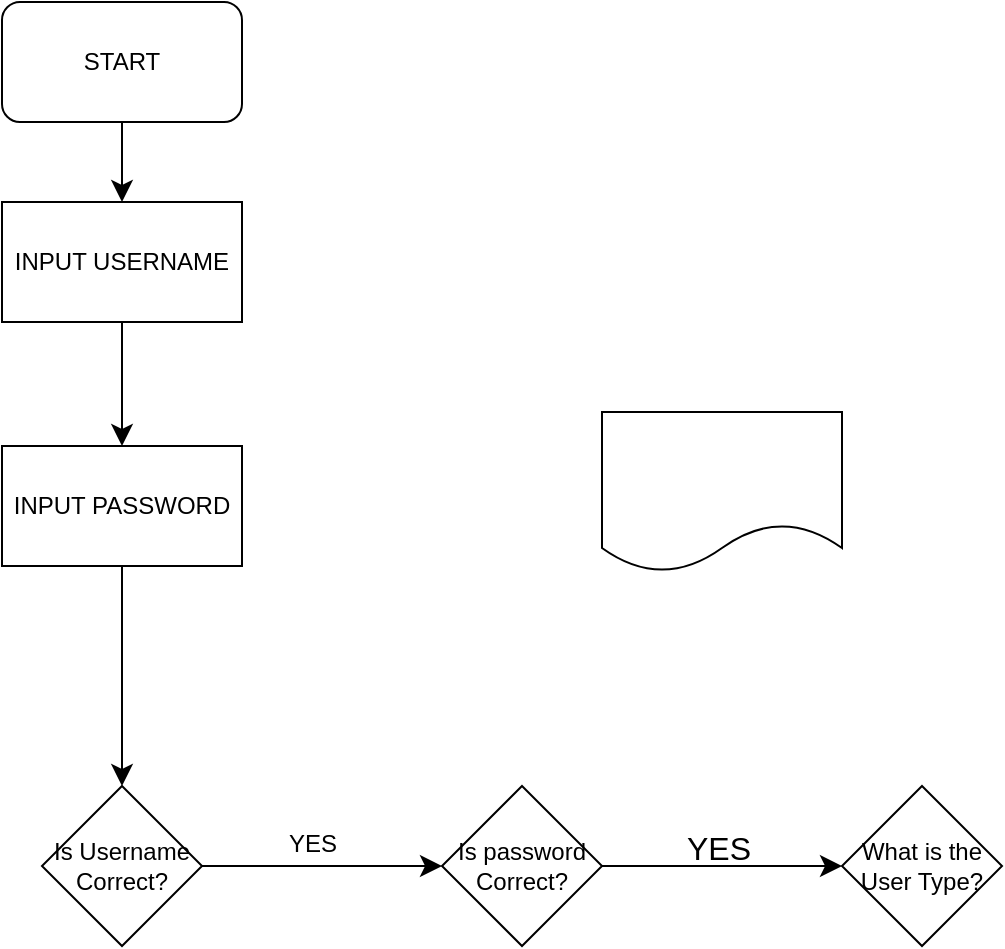 <mxfile version="24.4.10" type="github">
  <diagram name="Página-1" id="8UlJ8Wk1muLAhrgi_DeF">
    <mxGraphModel dx="664" dy="799" grid="0" gridSize="10" guides="1" tooltips="1" connect="1" arrows="1" fold="1" page="0" pageScale="1" pageWidth="827" pageHeight="1169" math="0" shadow="0">
      <root>
        <mxCell id="0" />
        <mxCell id="1" parent="0" />
        <mxCell id="fw76qZY3Hd1soUl0JmQ6-4" style="edgeStyle=none;curved=1;rounded=0;orthogonalLoop=1;jettySize=auto;html=1;exitX=0.5;exitY=1;exitDx=0;exitDy=0;fontSize=12;startSize=8;endSize=8;" edge="1" parent="1" source="fw76qZY3Hd1soUl0JmQ6-2" target="fw76qZY3Hd1soUl0JmQ6-3">
          <mxGeometry relative="1" as="geometry" />
        </mxCell>
        <mxCell id="fw76qZY3Hd1soUl0JmQ6-2" value="START" style="rounded=1;whiteSpace=wrap;html=1;" vertex="1" parent="1">
          <mxGeometry x="20" y="47" width="120" height="60" as="geometry" />
        </mxCell>
        <mxCell id="fw76qZY3Hd1soUl0JmQ6-6" value="" style="edgeStyle=none;curved=1;rounded=0;orthogonalLoop=1;jettySize=auto;html=1;fontSize=12;startSize=8;endSize=8;entryX=0.5;entryY=0;entryDx=0;entryDy=0;" edge="1" parent="1" source="fw76qZY3Hd1soUl0JmQ6-3" target="fw76qZY3Hd1soUl0JmQ6-7">
          <mxGeometry relative="1" as="geometry">
            <mxPoint x="82.239" y="251.99" as="targetPoint" />
          </mxGeometry>
        </mxCell>
        <mxCell id="fw76qZY3Hd1soUl0JmQ6-3" value="INPUT USERNAME" style="rounded=0;whiteSpace=wrap;html=1;" vertex="1" parent="1">
          <mxGeometry x="20" y="147" width="120" height="60" as="geometry" />
        </mxCell>
        <mxCell id="fw76qZY3Hd1soUl0JmQ6-11" value="" style="edgeStyle=none;curved=1;rounded=0;orthogonalLoop=1;jettySize=auto;html=1;fontSize=12;startSize=8;endSize=8;" edge="1" parent="1" source="fw76qZY3Hd1soUl0JmQ6-7" target="fw76qZY3Hd1soUl0JmQ6-10">
          <mxGeometry relative="1" as="geometry" />
        </mxCell>
        <mxCell id="fw76qZY3Hd1soUl0JmQ6-7" value="INPUT PASSWORD" style="whiteSpace=wrap;html=1;rounded=0;" vertex="1" parent="1">
          <mxGeometry x="20" y="269" width="120" height="60" as="geometry" />
        </mxCell>
        <mxCell id="fw76qZY3Hd1soUl0JmQ6-9" value="" style="shape=document;whiteSpace=wrap;html=1;boundedLbl=1;" vertex="1" parent="1">
          <mxGeometry x="320" y="252" width="120" height="80" as="geometry" />
        </mxCell>
        <mxCell id="fw76qZY3Hd1soUl0JmQ6-13" value="" style="edgeStyle=none;curved=1;rounded=0;orthogonalLoop=1;jettySize=auto;html=1;fontSize=12;startSize=8;endSize=8;" edge="1" parent="1" source="fw76qZY3Hd1soUl0JmQ6-10" target="fw76qZY3Hd1soUl0JmQ6-12">
          <mxGeometry relative="1" as="geometry" />
        </mxCell>
        <mxCell id="fw76qZY3Hd1soUl0JmQ6-14" value="YES" style="edgeLabel;html=1;align=center;verticalAlign=middle;resizable=0;points=[];fontSize=12;" vertex="1" connectable="0" parent="fw76qZY3Hd1soUl0JmQ6-13">
          <mxGeometry x="-0.167" y="-3" relative="1" as="geometry">
            <mxPoint x="5" y="-14" as="offset" />
          </mxGeometry>
        </mxCell>
        <mxCell id="fw76qZY3Hd1soUl0JmQ6-10" value="Is Username Correct?" style="rhombus;whiteSpace=wrap;html=1;rounded=0;" vertex="1" parent="1">
          <mxGeometry x="40" y="439" width="80" height="80" as="geometry" />
        </mxCell>
        <mxCell id="fw76qZY3Hd1soUl0JmQ6-17" value="" style="edgeStyle=none;curved=1;rounded=0;orthogonalLoop=1;jettySize=auto;html=1;fontSize=12;startSize=8;endSize=8;" edge="1" parent="1" source="fw76qZY3Hd1soUl0JmQ6-12" target="fw76qZY3Hd1soUl0JmQ6-16">
          <mxGeometry relative="1" as="geometry" />
        </mxCell>
        <mxCell id="fw76qZY3Hd1soUl0JmQ6-12" value="Is password Correct?" style="rhombus;whiteSpace=wrap;html=1;rounded=0;" vertex="1" parent="1">
          <mxGeometry x="240" y="439" width="80" height="80" as="geometry" />
        </mxCell>
        <mxCell id="fw76qZY3Hd1soUl0JmQ6-16" value="What is the User Type?" style="rhombus;whiteSpace=wrap;html=1;rounded=0;" vertex="1" parent="1">
          <mxGeometry x="440" y="439" width="80" height="80" as="geometry" />
        </mxCell>
        <mxCell id="fw76qZY3Hd1soUl0JmQ6-18" value="YES" style="text;html=1;align=center;verticalAlign=middle;resizable=0;points=[];autosize=1;strokeColor=none;fillColor=none;fontSize=16;" vertex="1" parent="1">
          <mxGeometry x="352.5" y="454.5" width="50" height="31" as="geometry" />
        </mxCell>
      </root>
    </mxGraphModel>
  </diagram>
</mxfile>
